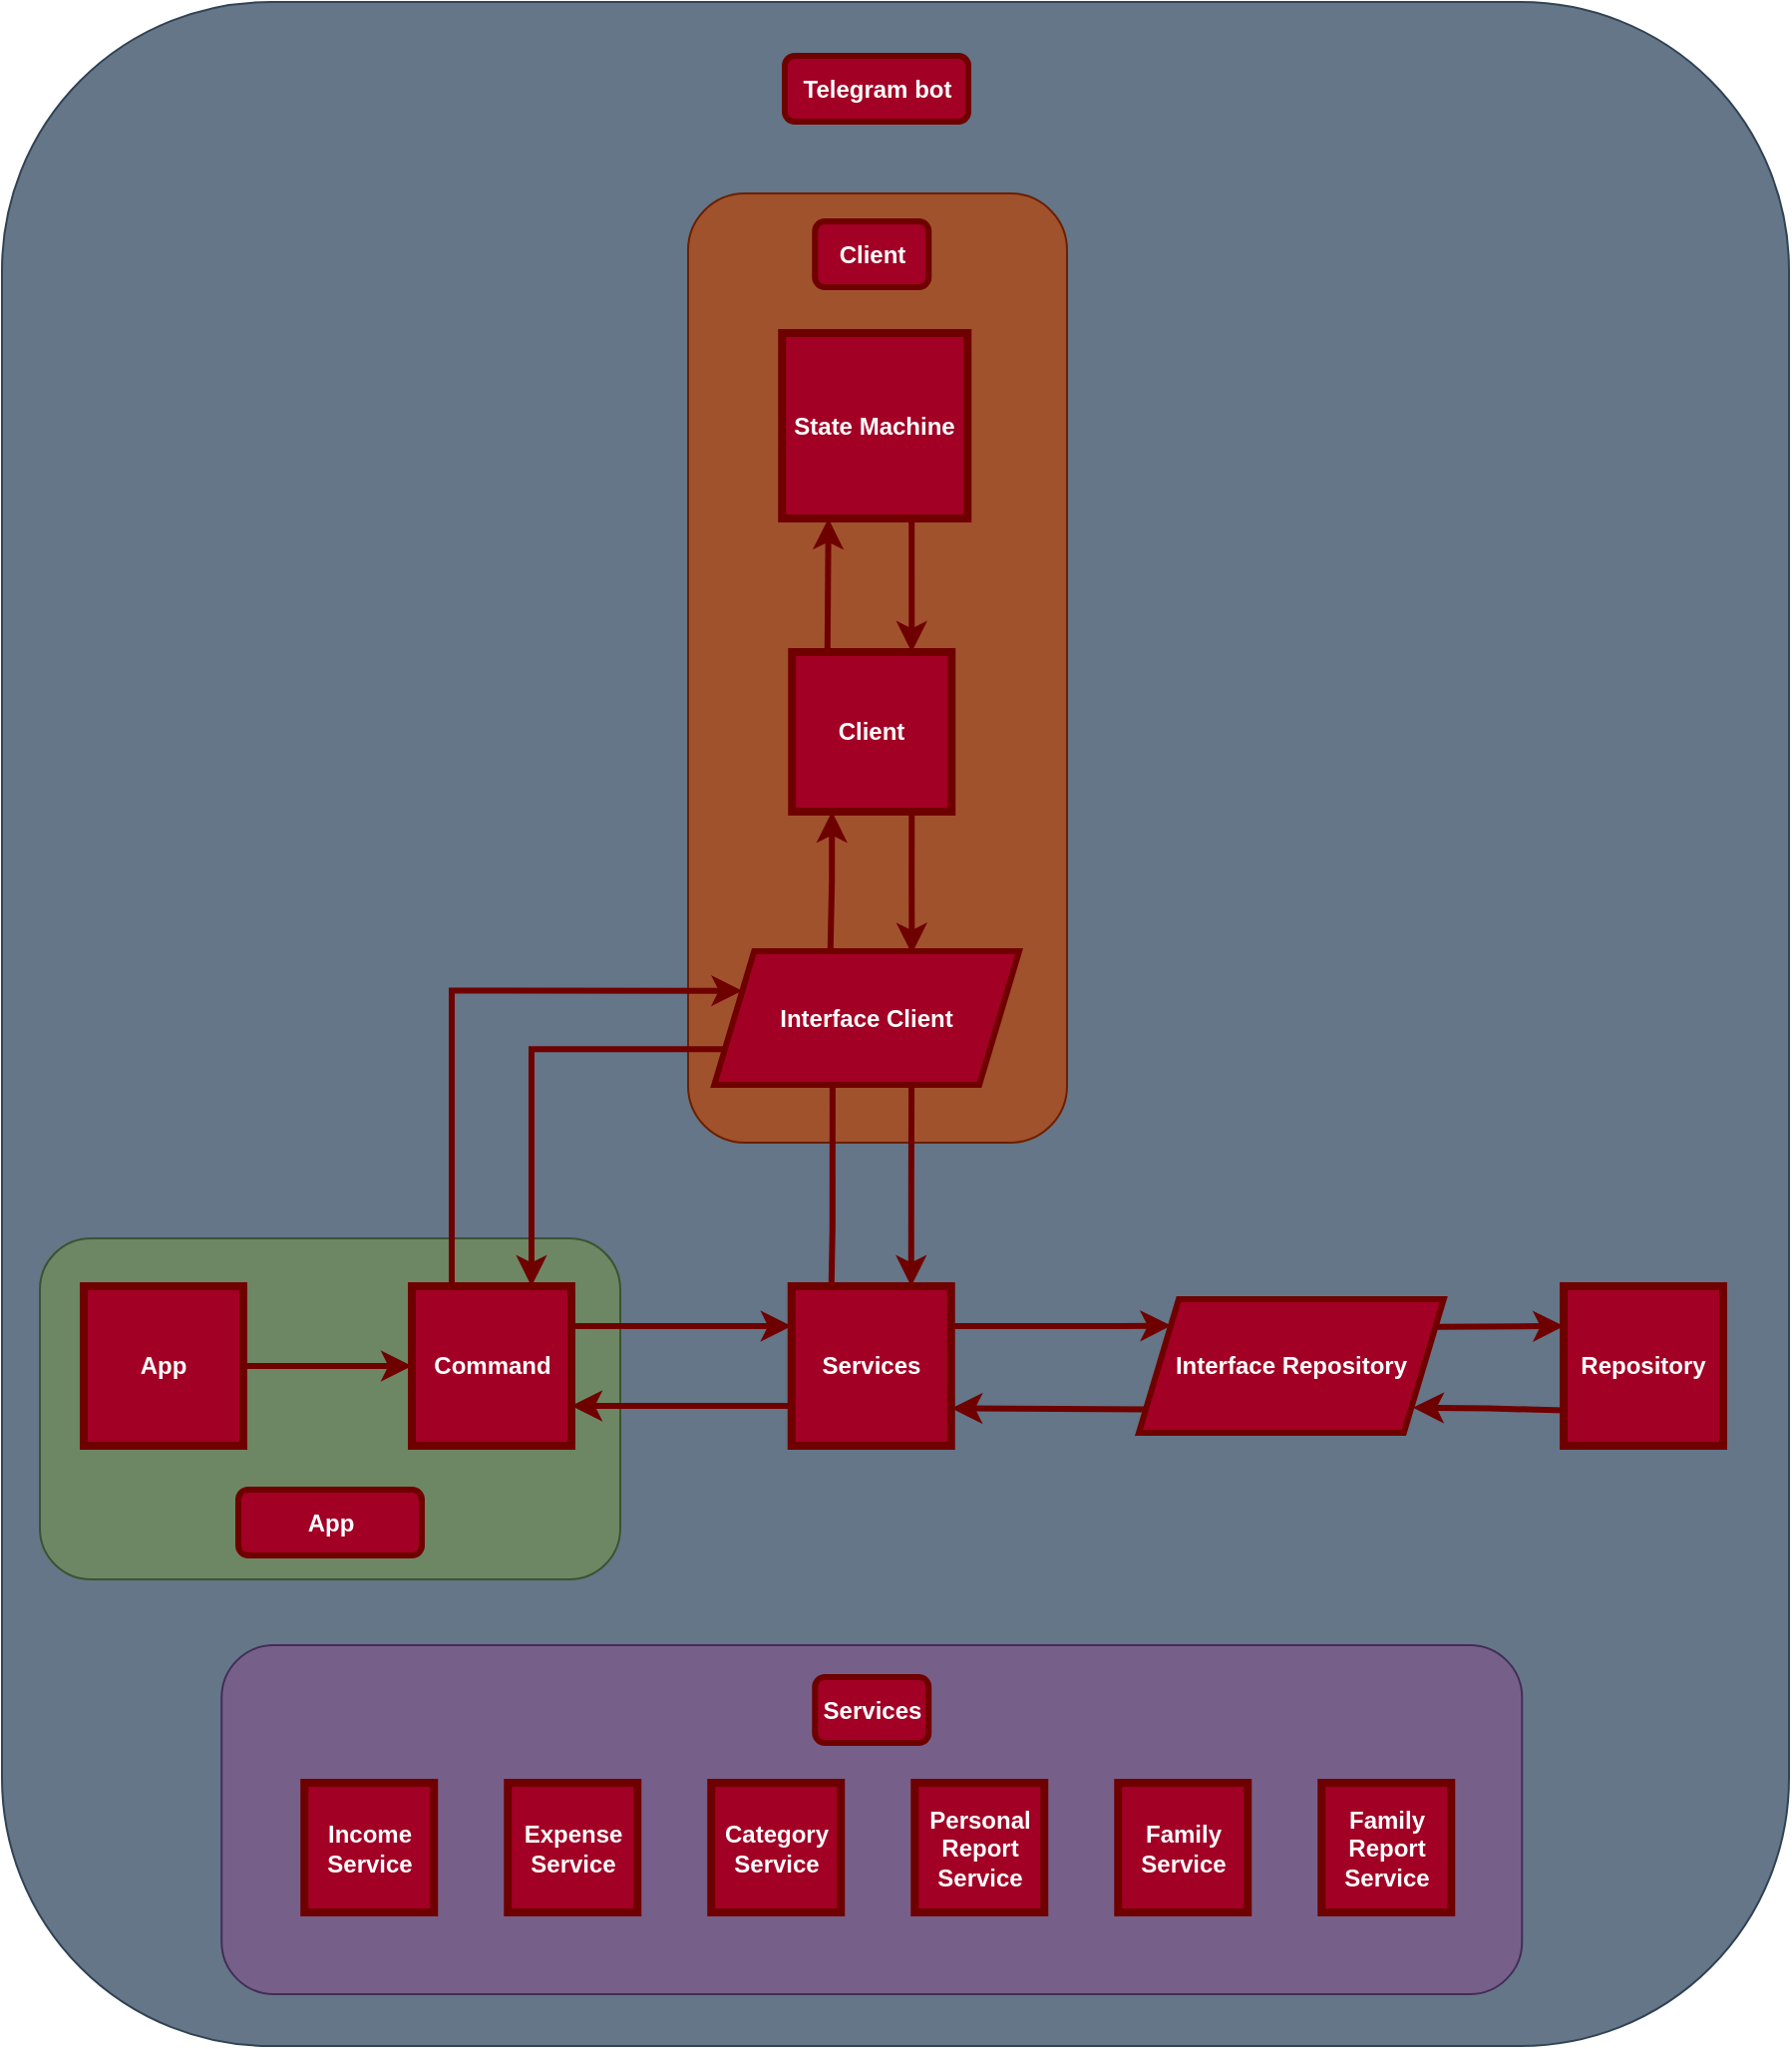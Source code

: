<mxfile version="24.1.0" type="github">
  <diagram name="Page-1" id="haOZvg4d8h4sqzNdu954">
    <mxGraphModel dx="127" dy="905" grid="0" gridSize="10" guides="1" tooltips="1" connect="1" arrows="1" fold="1" page="0" pageScale="1" pageWidth="850" pageHeight="1100" math="0" shadow="0">
      <root>
        <mxCell id="0" />
        <mxCell id="1" parent="0" />
        <mxCell id="C-qCxtMn5BfufGwFR7-I-56" value="" style="rounded=1;whiteSpace=wrap;html=1;fillColor=#76608a;strokeColor=#432D57;fontColor=#ffffff;" vertex="1" parent="1">
          <mxGeometry x="2040" y="918" width="189" height="130" as="geometry" />
        </mxCell>
        <mxCell id="-nfZVGSjKv8OnjrxLVHm-86" value="" style="rounded=1;whiteSpace=wrap;html=1;fillColor=#647687;fontColor=#ffffff;strokeColor=#314354;" parent="1" vertex="1">
          <mxGeometry x="1696" y="298" width="896" height="1025" as="geometry" />
        </mxCell>
        <mxCell id="C-qCxtMn5BfufGwFR7-I-6" value="" style="rounded=1;whiteSpace=wrap;html=1;fillColor=#a0522d;strokeColor=#6D1F00;fontColor=#ffffff;" vertex="1" parent="1">
          <mxGeometry x="2040" y="394" width="190" height="476" as="geometry" />
        </mxCell>
        <mxCell id="C-qCxtMn5BfufGwFR7-I-7" value="" style="rounded=1;whiteSpace=wrap;html=1;fillColor=#6d8764;strokeColor=#3A5431;fontColor=#ffffff;" vertex="1" parent="1">
          <mxGeometry x="1715" y="918" width="291" height="171" as="geometry" />
        </mxCell>
        <mxCell id="C-qCxtMn5BfufGwFR7-I-8" value="" style="rounded=1;whiteSpace=wrap;html=1;fillColor=#76608a;strokeColor=#432D57;fontColor=#ffffff;" vertex="1" parent="1">
          <mxGeometry x="1806.13" y="1122" width="652" height="175" as="geometry" />
        </mxCell>
        <mxCell id="C-qCxtMn5BfufGwFR7-I-10" value="&lt;b&gt;Repository&lt;/b&gt;" style="whiteSpace=wrap;html=1;aspect=fixed;fillColor=#a20025;strokeColor=#6F0000;fontColor=#ffffff;strokeWidth=4;" vertex="1" parent="1">
          <mxGeometry x="2479" y="942" width="80" height="80" as="geometry" />
        </mxCell>
        <mxCell id="C-qCxtMn5BfufGwFR7-I-11" style="edgeStyle=orthogonalEdgeStyle;rounded=0;orthogonalLoop=1;jettySize=auto;html=1;exitX=1;exitY=0.5;exitDx=0;exitDy=0;entryX=0;entryY=0.5;entryDx=0;entryDy=0;fillColor=#a20025;strokeColor=#6F0000;strokeWidth=3;" edge="1" parent="1" source="C-qCxtMn5BfufGwFR7-I-12" target="C-qCxtMn5BfufGwFR7-I-28">
          <mxGeometry relative="1" as="geometry" />
        </mxCell>
        <mxCell id="C-qCxtMn5BfufGwFR7-I-12" value="&lt;b&gt;App&lt;/b&gt;" style="whiteSpace=wrap;html=1;aspect=fixed;fillColor=#a20025;strokeColor=#6F0000;fontColor=#ffffff;strokeWidth=4;" vertex="1" parent="1">
          <mxGeometry x="1737" y="942" width="80" height="80" as="geometry" />
        </mxCell>
        <mxCell id="C-qCxtMn5BfufGwFR7-I-13" value="&lt;b&gt;Services&lt;/b&gt;" style="rounded=1;whiteSpace=wrap;html=1;fillColor=#a20025;fontColor=#ffffff;strokeColor=#6F0000;strokeWidth=3;" vertex="1" parent="1">
          <mxGeometry x="2103.63" y="1138" width="57" height="33" as="geometry" />
        </mxCell>
        <mxCell id="C-qCxtMn5BfufGwFR7-I-14" value="&lt;b&gt;Telegram bot&lt;/b&gt;" style="rounded=1;whiteSpace=wrap;html=1;fillColor=#a20025;fontColor=#ffffff;strokeColor=#6F0000;strokeWidth=3;" vertex="1" parent="1">
          <mxGeometry x="2088.5" y="325" width="92" height="33" as="geometry" />
        </mxCell>
        <mxCell id="C-qCxtMn5BfufGwFR7-I-15" value="&lt;b&gt;Income Service&lt;/b&gt;" style="whiteSpace=wrap;html=1;aspect=fixed;fillColor=#a20025;strokeColor=#6F0000;fontColor=#ffffff;strokeWidth=4;" vertex="1" parent="1">
          <mxGeometry x="1847.63" y="1191" width="65" height="65" as="geometry" />
        </mxCell>
        <mxCell id="C-qCxtMn5BfufGwFR7-I-16" value="&lt;b&gt;Expense Service&lt;/b&gt;" style="whiteSpace=wrap;html=1;aspect=fixed;fillColor=#a20025;strokeColor=#6F0000;fontColor=#ffffff;strokeWidth=4;" vertex="1" parent="1">
          <mxGeometry x="1949.63" y="1191" width="65" height="65" as="geometry" />
        </mxCell>
        <mxCell id="C-qCxtMn5BfufGwFR7-I-17" value="&lt;b style=&quot;border-color: var(--border-color);&quot;&gt;Category Service&lt;/b&gt;" style="whiteSpace=wrap;html=1;aspect=fixed;fillColor=#a20025;strokeColor=#6F0000;fontColor=#ffffff;strokeWidth=4;" vertex="1" parent="1">
          <mxGeometry x="2051.63" y="1191" width="65" height="65" as="geometry" />
        </mxCell>
        <mxCell id="C-qCxtMn5BfufGwFR7-I-18" value="&lt;b style=&quot;border-color: var(--border-color);&quot;&gt;Personal Report Service&lt;/b&gt;" style="whiteSpace=wrap;html=1;aspect=fixed;fillColor=#a20025;strokeColor=#6F0000;fontColor=#ffffff;strokeWidth=4;" vertex="1" parent="1">
          <mxGeometry x="2153.63" y="1191" width="65" height="65" as="geometry" />
        </mxCell>
        <mxCell id="C-qCxtMn5BfufGwFR7-I-19" value="&lt;b style=&quot;border-color: var(--border-color);&quot;&gt;Family Report Service&lt;/b&gt;" style="whiteSpace=wrap;html=1;aspect=fixed;fillColor=#a20025;strokeColor=#6F0000;fontColor=#ffffff;strokeWidth=4;" vertex="1" parent="1">
          <mxGeometry x="2357.63" y="1191" width="65" height="65" as="geometry" />
        </mxCell>
        <mxCell id="C-qCxtMn5BfufGwFR7-I-20" value="&lt;b style=&quot;border-color: var(--border-color);&quot;&gt;Family Service&lt;/b&gt;" style="whiteSpace=wrap;html=1;aspect=fixed;fillColor=#a20025;strokeColor=#6F0000;fontColor=#ffffff;strokeWidth=4;" vertex="1" parent="1">
          <mxGeometry x="2255.63" y="1191" width="65" height="65" as="geometry" />
        </mxCell>
        <mxCell id="C-qCxtMn5BfufGwFR7-I-23" value="" style="edgeStyle=orthogonalEdgeStyle;rounded=0;orthogonalLoop=1;jettySize=auto;html=1;exitX=1;exitY=0.25;exitDx=0;exitDy=0;entryX=0.106;entryY=0.198;entryDx=0;entryDy=0;fillColor=#a20025;strokeColor=#6F0000;strokeWidth=3;endArrow=classic;endFill=1;entryPerimeter=0;" edge="1" parent="1" target="C-qCxtMn5BfufGwFR7-I-24" source="C-qCxtMn5BfufGwFR7-I-9">
          <mxGeometry relative="1" as="geometry">
            <mxPoint x="2176.62" y="962" as="sourcePoint" />
            <mxPoint x="2282.62" y="962" as="targetPoint" />
            <Array as="points">
              <mxPoint x="2254" y="962" />
            </Array>
          </mxGeometry>
        </mxCell>
        <mxCell id="C-qCxtMn5BfufGwFR7-I-25" value="" style="endArrow=classic;html=1;rounded=0;exitX=0.974;exitY=0.207;exitDx=0;exitDy=0;entryX=0;entryY=0.25;entryDx=0;entryDy=0;fillColor=#a20025;strokeColor=#6F0000;strokeWidth=3;exitPerimeter=0;" edge="1" parent="1" source="C-qCxtMn5BfufGwFR7-I-24">
          <mxGeometry width="50" height="50" relative="1" as="geometry">
            <mxPoint x="2393.12" y="1027" as="sourcePoint" />
            <mxPoint x="2479.12" y="962" as="targetPoint" />
          </mxGeometry>
        </mxCell>
        <mxCell id="C-qCxtMn5BfufGwFR7-I-27" value="" style="edgeStyle=orthogonalEdgeStyle;rounded=0;orthogonalLoop=1;jettySize=auto;html=1;entryX=0;entryY=0.75;entryDx=0;entryDy=0;fillColor=#a20025;strokeColor=#6F0000;strokeWidth=3;endArrow=none;endFill=0;exitX=1;exitY=0.75;exitDx=0;exitDy=0;startArrow=classic;startFill=1;" edge="1" parent="1" source="C-qCxtMn5BfufGwFR7-I-28" target="C-qCxtMn5BfufGwFR7-I-9">
          <mxGeometry relative="1" as="geometry">
            <mxPoint x="2375" y="1003" as="sourcePoint" />
            <mxPoint x="2450.62" y="1002" as="targetPoint" />
            <Array as="points" />
          </mxGeometry>
        </mxCell>
        <mxCell id="C-qCxtMn5BfufGwFR7-I-51" style="edgeStyle=orthogonalEdgeStyle;rounded=0;orthogonalLoop=1;jettySize=auto;html=1;exitX=0.25;exitY=0;exitDx=0;exitDy=0;startArrow=none;startFill=0;endArrow=classic;endFill=1;fillColor=#a20025;strokeColor=#6F0000;strokeWidth=3;entryX=0;entryY=0.25;entryDx=0;entryDy=0;" edge="1" parent="1" source="C-qCxtMn5BfufGwFR7-I-28" target="C-qCxtMn5BfufGwFR7-I-34">
          <mxGeometry relative="1" as="geometry">
            <mxPoint x="2110.926" y="846.0" as="targetPoint" />
            <Array as="points">
              <mxPoint x="1922" y="794" />
            </Array>
          </mxGeometry>
        </mxCell>
        <mxCell id="C-qCxtMn5BfufGwFR7-I-28" value="&lt;b&gt;Command&lt;/b&gt;" style="whiteSpace=wrap;html=1;aspect=fixed;fillColor=#a20025;strokeColor=#6F0000;fontColor=#ffffff;strokeWidth=4;" vertex="1" parent="1">
          <mxGeometry x="1901.5" y="942" width="80" height="80" as="geometry" />
        </mxCell>
        <mxCell id="C-qCxtMn5BfufGwFR7-I-29" style="edgeStyle=orthogonalEdgeStyle;rounded=0;orthogonalLoop=1;jettySize=auto;html=1;entryX=0.25;entryY=1;entryDx=0;entryDy=0;fillColor=#a20025;strokeColor=#6F0000;strokeWidth=3;exitX=0.222;exitY=-0.001;exitDx=0;exitDy=0;exitPerimeter=0;" edge="1" parent="1" source="C-qCxtMn5BfufGwFR7-I-30" target="C-qCxtMn5BfufGwFR7-I-31">
          <mxGeometry relative="1" as="geometry">
            <Array as="points">
              <mxPoint x="2110.13" y="624" />
            </Array>
            <mxPoint x="2109.13" y="624" as="sourcePoint" />
          </mxGeometry>
        </mxCell>
        <mxCell id="C-qCxtMn5BfufGwFR7-I-30" value="&lt;b&gt;Client&lt;/b&gt;" style="whiteSpace=wrap;html=1;aspect=fixed;fillColor=#a20025;strokeColor=#6F0000;fontColor=#ffffff;strokeWidth=4;" vertex="1" parent="1">
          <mxGeometry x="2092.13" y="624" width="80" height="80" as="geometry" />
        </mxCell>
        <mxCell id="C-qCxtMn5BfufGwFR7-I-31" value="&lt;b&gt;State Machine&lt;/b&gt;" style="whiteSpace=wrap;html=1;aspect=fixed;fillColor=#a20025;strokeColor=#6F0000;fontColor=#ffffff;strokeWidth=4;" vertex="1" parent="1">
          <mxGeometry x="2087.13" y="464" width="93" height="93" as="geometry" />
        </mxCell>
        <mxCell id="C-qCxtMn5BfufGwFR7-I-34" value="&lt;b style=&quot;border-color: var(--border-color);&quot;&gt;Interface Client&lt;br&gt;&lt;/b&gt;" style="shape=parallelogram;perimeter=parallelogramPerimeter;whiteSpace=wrap;html=1;fixedSize=1;fillColor=#a20025;fontColor=#ffffff;strokeColor=#6F0000;strokeWidth=3;" vertex="1" parent="1">
          <mxGeometry x="2053.13" y="774" width="152.88" height="67" as="geometry" />
        </mxCell>
        <mxCell id="C-qCxtMn5BfufGwFR7-I-35" value="&lt;b&gt;App&lt;/b&gt;" style="rounded=1;whiteSpace=wrap;html=1;fillColor=#a20025;fontColor=#ffffff;strokeColor=#6F0000;strokeWidth=3;" vertex="1" parent="1">
          <mxGeometry x="1814.5" y="1044" width="92" height="33" as="geometry" />
        </mxCell>
        <mxCell id="C-qCxtMn5BfufGwFR7-I-36" value="" style="edgeStyle=orthogonalEdgeStyle;rounded=0;orthogonalLoop=1;jettySize=auto;html=1;fillColor=#a20025;strokeColor=#6F0000;strokeWidth=3;endArrow=none;endFill=0;startArrow=classic;startFill=1;" edge="1" parent="1">
          <mxGeometry relative="1" as="geometry">
            <Array as="points">
              <mxPoint x="2152.13" y="557" />
            </Array>
            <mxPoint x="2152.13" y="624" as="sourcePoint" />
            <mxPoint x="2152.13" y="558" as="targetPoint" />
          </mxGeometry>
        </mxCell>
        <mxCell id="C-qCxtMn5BfufGwFR7-I-37" value="&lt;b&gt;Client&lt;/b&gt;" style="rounded=1;whiteSpace=wrap;html=1;fillColor=#a20025;fontColor=#ffffff;strokeColor=#6F0000;strokeWidth=3;" vertex="1" parent="1">
          <mxGeometry x="2103.63" y="408" width="57" height="33" as="geometry" />
        </mxCell>
        <mxCell id="C-qCxtMn5BfufGwFR7-I-24" value="&lt;b style=&quot;border-color: var(--border-color);&quot;&gt;Interface&amp;nbsp;&lt;b style=&quot;border-color: var(--border-color);&quot;&gt;Repository&lt;/b&gt;&lt;br&gt;&lt;/b&gt;" style="shape=parallelogram;perimeter=parallelogramPerimeter;whiteSpace=wrap;html=1;fixedSize=1;fillColor=#a20025;fontColor=#ffffff;strokeColor=#6F0000;strokeWidth=3;" vertex="1" parent="1">
          <mxGeometry x="2266" y="948.5" width="152.88" height="67" as="geometry" />
        </mxCell>
        <mxCell id="C-qCxtMn5BfufGwFR7-I-38" value="" style="edgeStyle=orthogonalEdgeStyle;rounded=0;orthogonalLoop=1;jettySize=auto;html=1;exitX=1;exitY=0.25;exitDx=0;exitDy=0;entryX=0;entryY=0.25;entryDx=0;entryDy=0;fillColor=#a20025;strokeColor=#6F0000;strokeWidth=3;endArrow=classic;endFill=1;" edge="1" parent="1" source="C-qCxtMn5BfufGwFR7-I-28" target="C-qCxtMn5BfufGwFR7-I-9">
          <mxGeometry relative="1" as="geometry">
            <mxPoint x="1981.87" y="962.5" as="sourcePoint" />
            <mxPoint x="2260.87" y="965.5" as="targetPoint" />
            <Array as="points" />
          </mxGeometry>
        </mxCell>
        <mxCell id="C-qCxtMn5BfufGwFR7-I-9" value="&lt;b&gt;Services&lt;/b&gt;" style="whiteSpace=wrap;html=1;aspect=fixed;fillColor=#a20025;strokeColor=#6F0000;fontColor=#ffffff;strokeWidth=4;" vertex="1" parent="1">
          <mxGeometry x="2091.87" y="942" width="80" height="80" as="geometry" />
        </mxCell>
        <mxCell id="C-qCxtMn5BfufGwFR7-I-47" style="edgeStyle=orthogonalEdgeStyle;rounded=0;orthogonalLoop=1;jettySize=auto;html=1;exitX=0.25;exitY=1;exitDx=0;exitDy=0;entryX=0.381;entryY=-0.018;entryDx=0;entryDy=0;entryPerimeter=0;startArrow=classic;startFill=1;endArrow=none;endFill=0;strokeWidth=3;fillColor=#a20025;strokeColor=#6F0000;" edge="1" parent="1" source="C-qCxtMn5BfufGwFR7-I-30" target="C-qCxtMn5BfufGwFR7-I-34">
          <mxGeometry relative="1" as="geometry" />
        </mxCell>
        <mxCell id="C-qCxtMn5BfufGwFR7-I-48" style="edgeStyle=orthogonalEdgeStyle;rounded=0;orthogonalLoop=1;jettySize=auto;html=1;exitX=0.75;exitY=1;exitDx=0;exitDy=0;entryX=0.648;entryY=0.019;entryDx=0;entryDy=0;entryPerimeter=0;strokeWidth=3;fillColor=#a20025;strokeColor=#6F0000;" edge="1" parent="1" source="C-qCxtMn5BfufGwFR7-I-30" target="C-qCxtMn5BfufGwFR7-I-34">
          <mxGeometry relative="1" as="geometry" />
        </mxCell>
        <mxCell id="C-qCxtMn5BfufGwFR7-I-49" style="edgeStyle=orthogonalEdgeStyle;rounded=0;orthogonalLoop=1;jettySize=auto;html=1;exitX=0.75;exitY=0;exitDx=0;exitDy=0;entryX=0.647;entryY=0.992;entryDx=0;entryDy=0;entryPerimeter=0;fillColor=#a20025;strokeColor=#6F0000;strokeWidth=3;startArrow=classic;startFill=1;endArrow=none;endFill=0;" edge="1" parent="1" source="C-qCxtMn5BfufGwFR7-I-9" target="C-qCxtMn5BfufGwFR7-I-34">
          <mxGeometry relative="1" as="geometry" />
        </mxCell>
        <mxCell id="C-qCxtMn5BfufGwFR7-I-52" style="edgeStyle=orthogonalEdgeStyle;rounded=0;orthogonalLoop=1;jettySize=auto;html=1;exitX=0.75;exitY=0;exitDx=0;exitDy=0;fillColor=#a20025;strokeColor=#6F0000;strokeWidth=3;startArrow=classic;startFill=1;endArrow=none;endFill=0;entryX=0;entryY=0.75;entryDx=0;entryDy=0;" edge="1" parent="1" source="C-qCxtMn5BfufGwFR7-I-28" target="C-qCxtMn5BfufGwFR7-I-34">
          <mxGeometry relative="1" as="geometry">
            <mxPoint x="2152" y="962" as="targetPoint" />
            <Array as="points">
              <mxPoint x="1962" y="823" />
            </Array>
          </mxGeometry>
        </mxCell>
        <mxCell id="C-qCxtMn5BfufGwFR7-I-54" value="" style="edgeStyle=orthogonalEdgeStyle;rounded=0;orthogonalLoop=1;jettySize=auto;html=1;fillColor=#a20025;strokeColor=#6F0000;strokeWidth=3;endArrow=none;endFill=0;exitX=1;exitY=0.75;exitDx=0;exitDy=0;startArrow=classic;startFill=1;entryX=0.024;entryY=0.824;entryDx=0;entryDy=0;entryPerimeter=0;" edge="1" parent="1" target="C-qCxtMn5BfufGwFR7-I-24">
          <mxGeometry relative="1" as="geometry">
            <mxPoint x="2172.13" y="1003.2" as="sourcePoint" />
            <mxPoint x="2240" y="1003" as="targetPoint" />
            <Array as="points" />
          </mxGeometry>
        </mxCell>
        <mxCell id="C-qCxtMn5BfufGwFR7-I-55" value="" style="edgeStyle=orthogonalEdgeStyle;rounded=0;orthogonalLoop=1;jettySize=auto;html=1;fillColor=#a20025;strokeColor=#6F0000;strokeWidth=3;endArrow=none;endFill=0;exitX=1;exitY=0.75;exitDx=0;exitDy=0;startArrow=classic;startFill=1;entryX=0;entryY=0.778;entryDx=0;entryDy=0;entryPerimeter=0;" edge="1" parent="1" target="C-qCxtMn5BfufGwFR7-I-10">
          <mxGeometry relative="1" as="geometry">
            <mxPoint x="2403.5" y="1002.84" as="sourcePoint" />
            <mxPoint x="2472.37" y="1003.64" as="targetPoint" />
            <Array as="points" />
          </mxGeometry>
        </mxCell>
        <mxCell id="C-qCxtMn5BfufGwFR7-I-50" style="edgeStyle=orthogonalEdgeStyle;rounded=0;orthogonalLoop=1;jettySize=auto;html=1;startArrow=none;startFill=0;endArrow=none;endFill=0;entryX=0.25;entryY=0;entryDx=0;entryDy=0;fillColor=#a20025;strokeColor=#6F0000;strokeWidth=3;exitX=0.388;exitY=1.008;exitDx=0;exitDy=0;exitPerimeter=0;" edge="1" parent="1" source="C-qCxtMn5BfufGwFR7-I-34" target="C-qCxtMn5BfufGwFR7-I-9">
          <mxGeometry relative="1" as="geometry">
            <mxPoint x="2111" y="846" as="sourcePoint" />
            <mxPoint x="2111" y="913" as="targetPoint" />
            <Array as="points">
              <mxPoint x="2112" y="913" />
              <mxPoint x="2112" y="913" />
            </Array>
          </mxGeometry>
        </mxCell>
      </root>
    </mxGraphModel>
  </diagram>
</mxfile>
